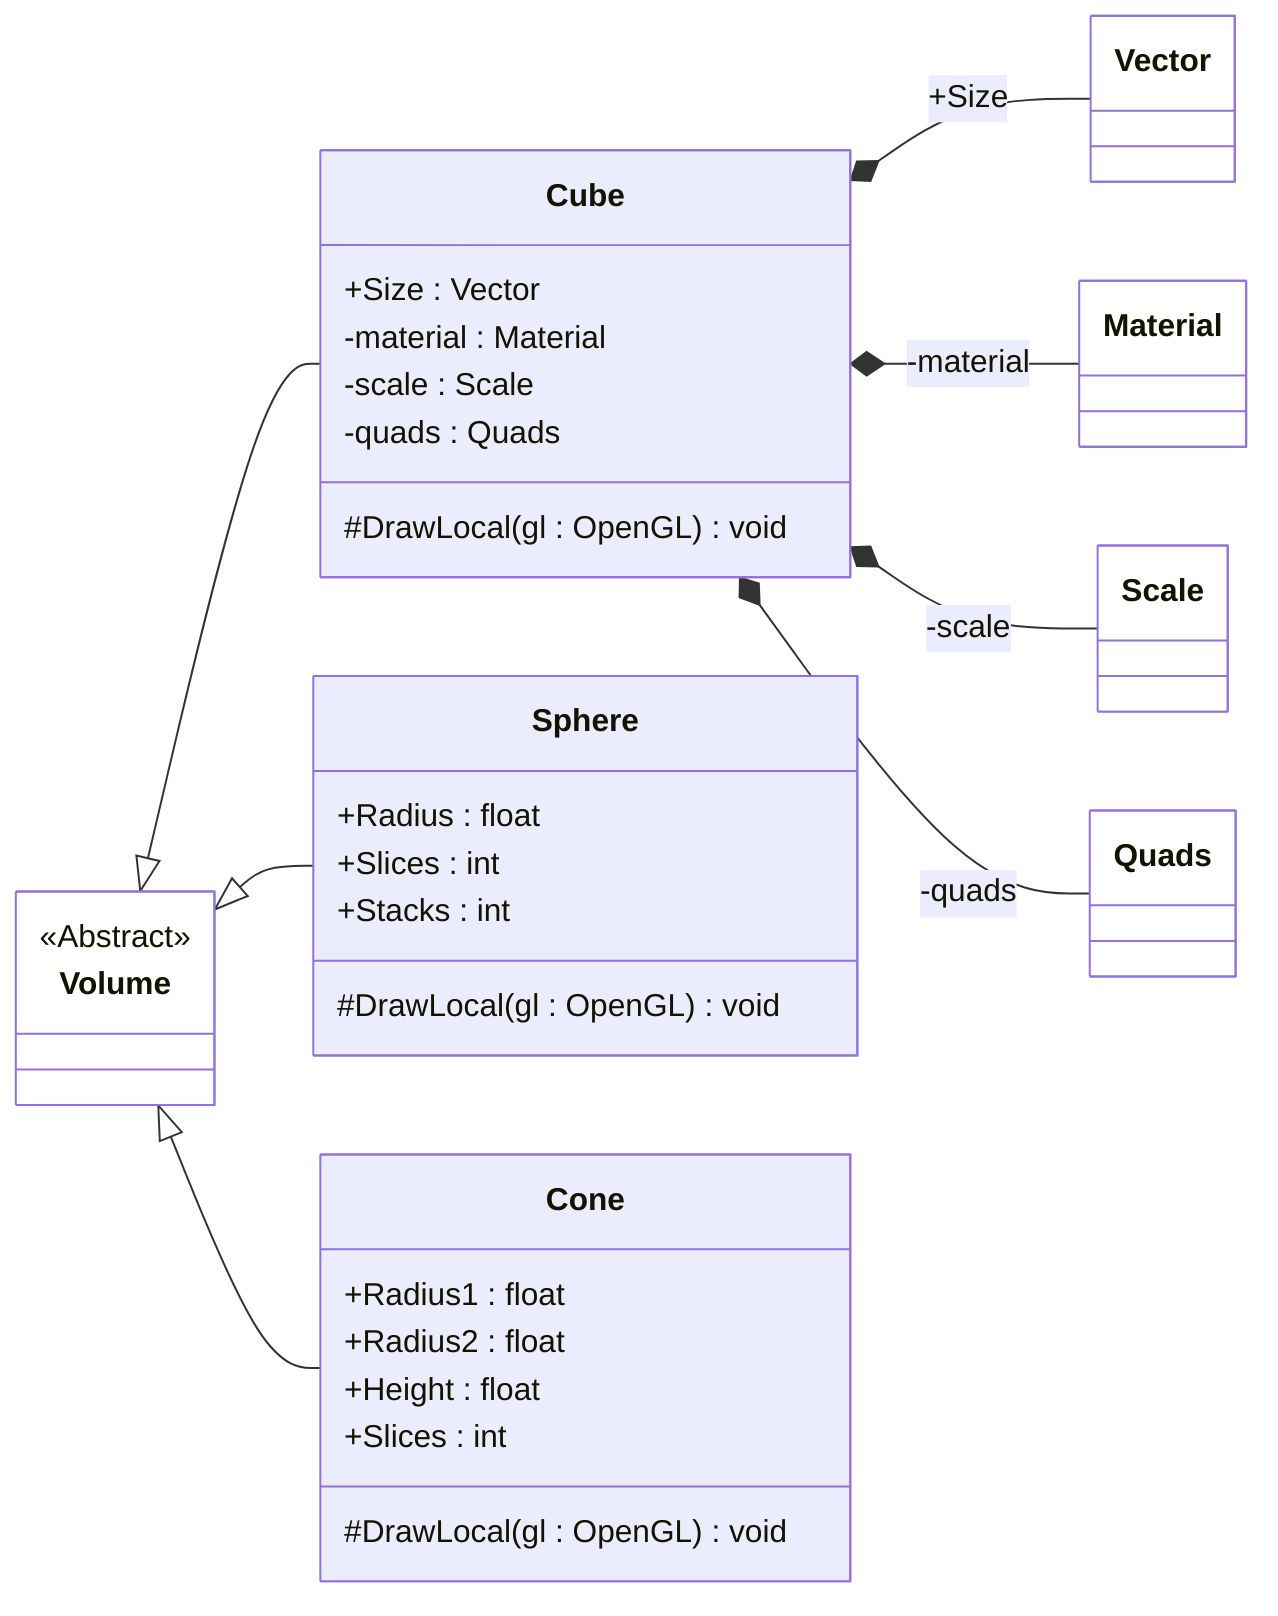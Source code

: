 classDiagram

    direction LR

    class Volume {
        <<Abstract>>
    }

    class Cube {
        +Size : Vector
        -material : Material
        -scale : Scale
        -quads : Quads
        #DrawLocal(gl : OpenGL) void
    }

    class Sphere {
        +Radius : float
        +Slices : int
        +Stacks : int
        #DrawLocal(gl : OpenGL) void
    }

    class Cone {
        +Radius1 : float
        +Radius2 : float
        +Height : float
        +Slices : int
        #DrawLocal(gl : OpenGL) void
    }

    Volume <|-- Cube
    Volume <|-- Sphere
    Volume <|-- Cone

    Cube *-- Vector : +Size
    Cube *-- Material : -material
    Cube *-- Scale : -scale
    Cube *-- Quads : -quads

    style Volume fill:white
    style Vector fill:white
    style Material fill:white
    style Scale fill:white
    style Quads fill:white